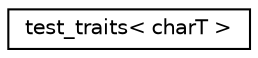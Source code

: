 digraph "Graphical Class Hierarchy"
{
  edge [fontname="Helvetica",fontsize="10",labelfontname="Helvetica",labelfontsize="10"];
  node [fontname="Helvetica",fontsize="10",shape=record];
  rankdir="LR";
  Node0 [label="test_traits\< charT \>",height=0.2,width=0.4,color="black", fillcolor="white", style="filled",URL="$structtest__traits.html"];
}
